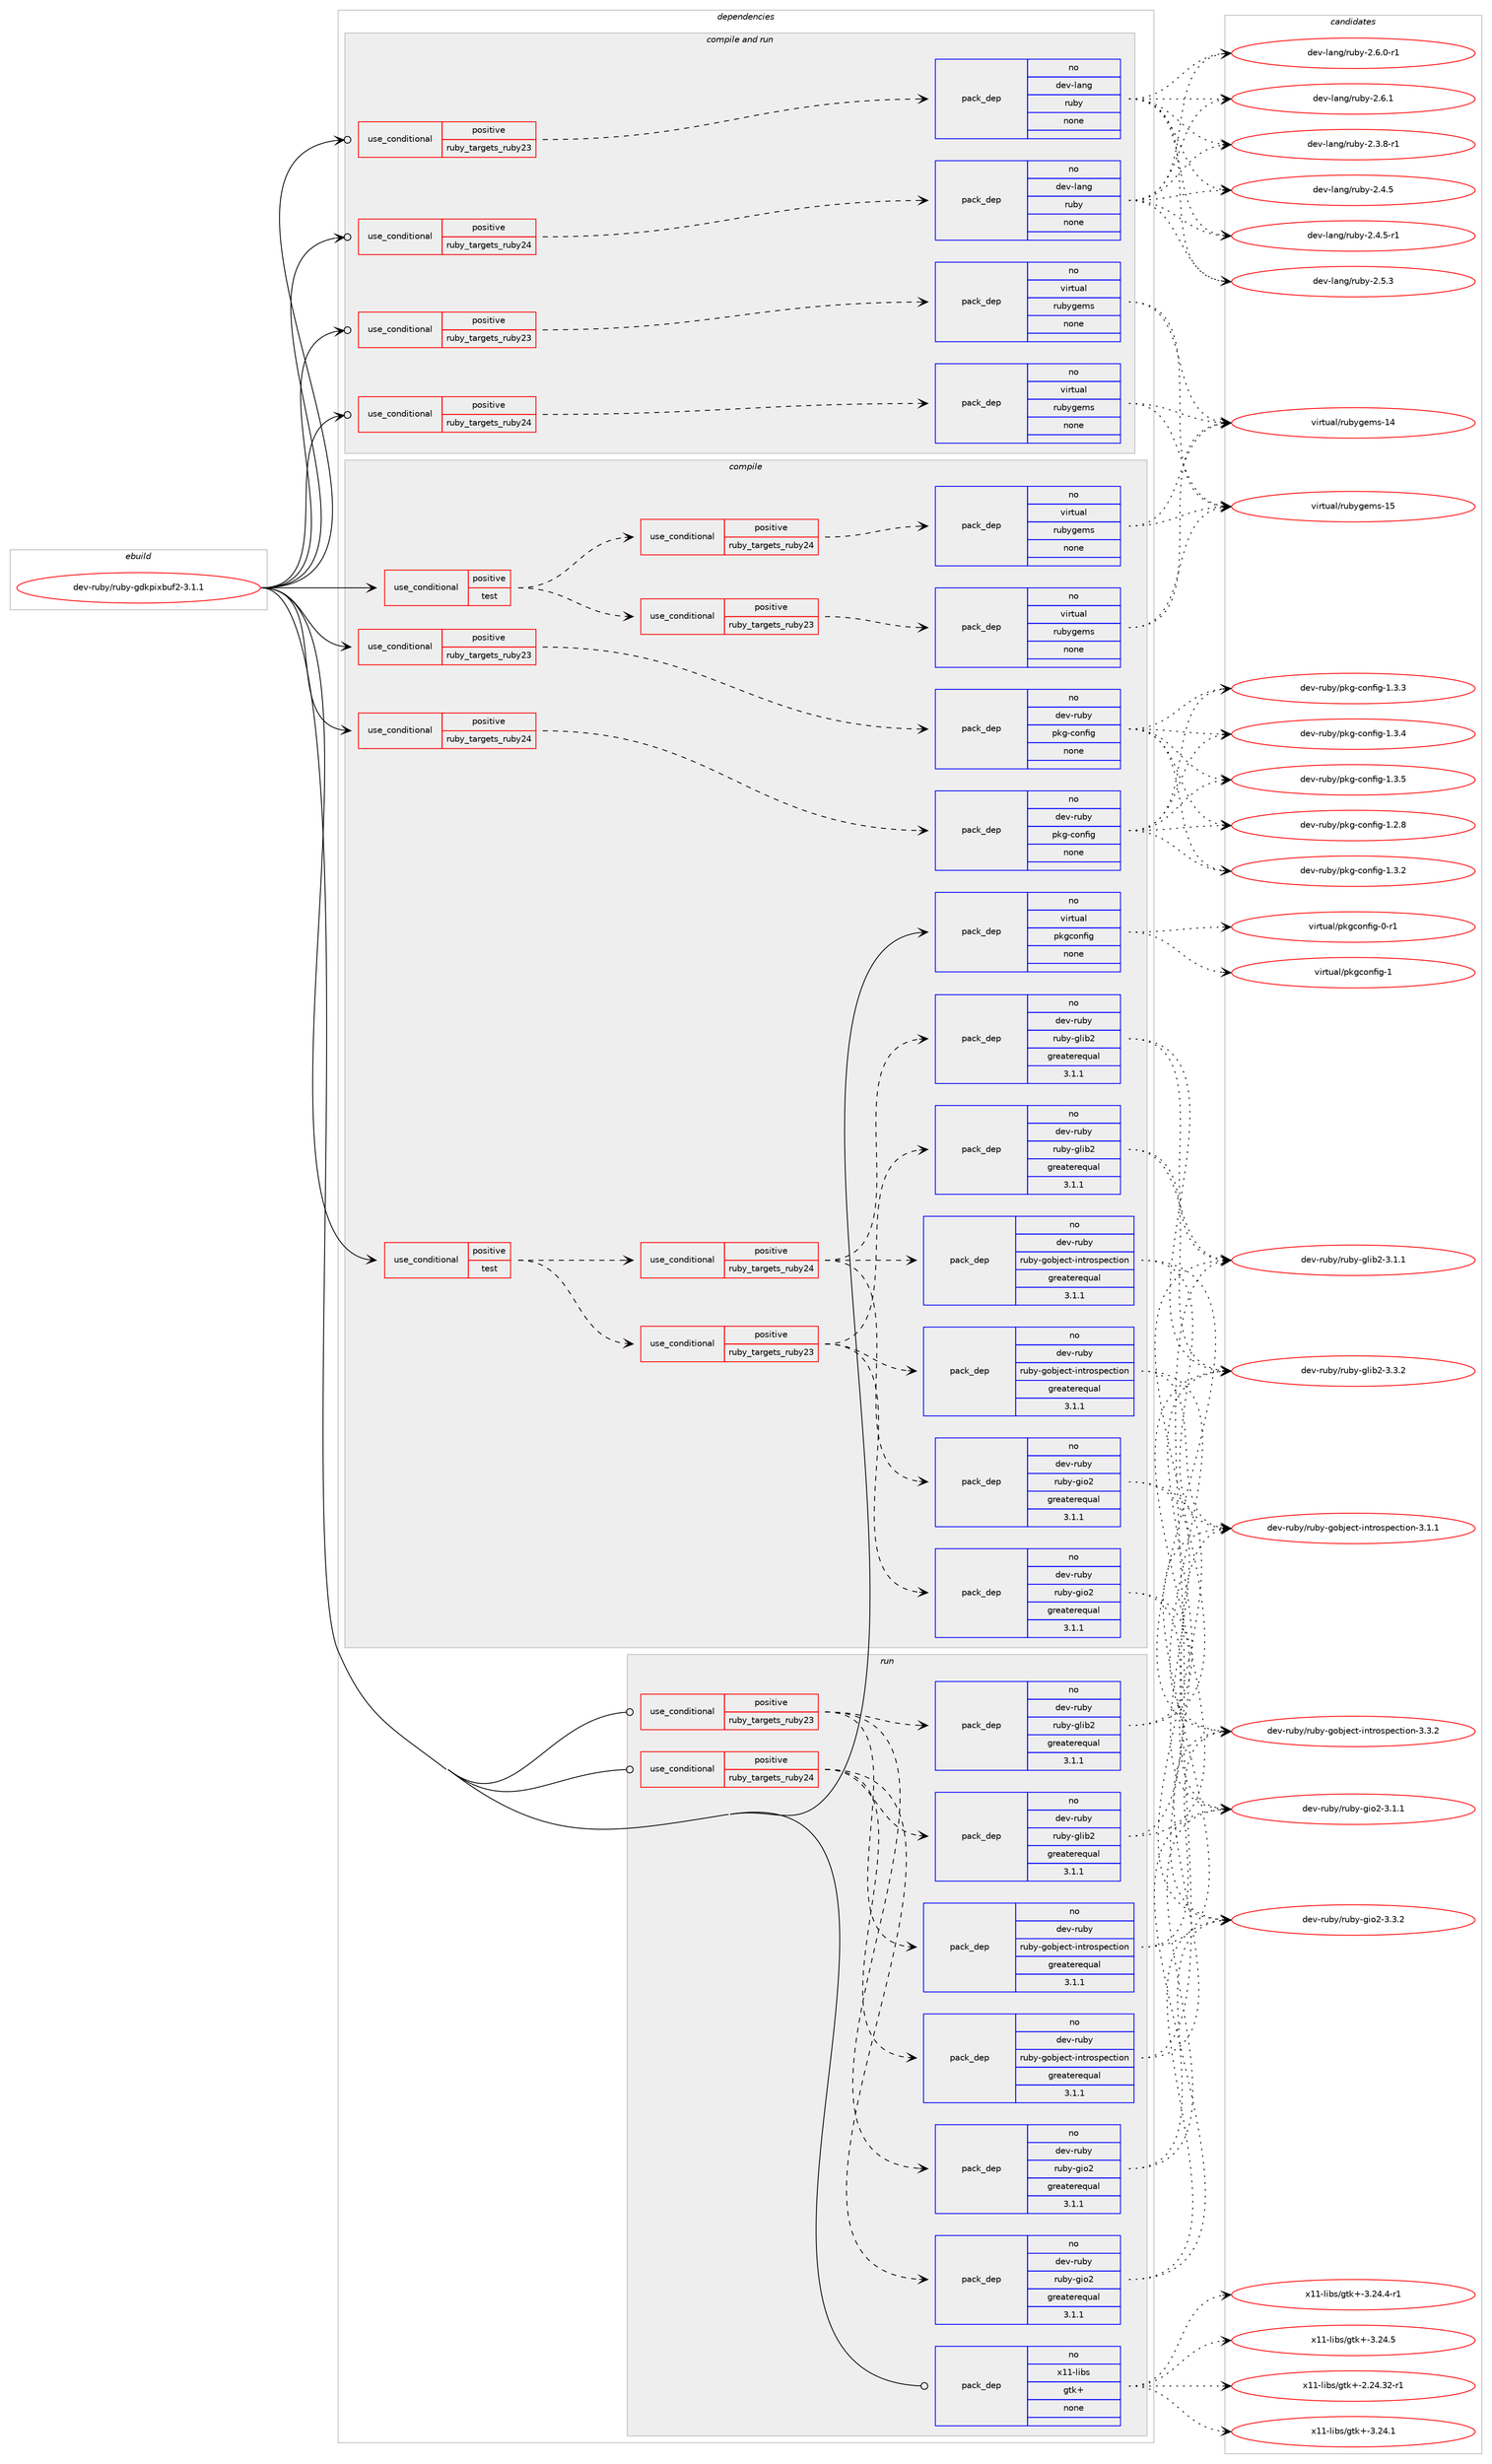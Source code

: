 digraph prolog {

# *************
# Graph options
# *************

newrank=true;
concentrate=true;
compound=true;
graph [rankdir=LR,fontname=Helvetica,fontsize=10,ranksep=1.5];#, ranksep=2.5, nodesep=0.2];
edge  [arrowhead=vee];
node  [fontname=Helvetica,fontsize=10];

# **********
# The ebuild
# **********

subgraph cluster_leftcol {
color=gray;
rank=same;
label=<<i>ebuild</i>>;
id [label="dev-ruby/ruby-gdkpixbuf2-3.1.1", color=red, width=4, href="../dev-ruby/ruby-gdkpixbuf2-3.1.1.svg"];
}

# ****************
# The dependencies
# ****************

subgraph cluster_midcol {
color=gray;
label=<<i>dependencies</i>>;
subgraph cluster_compile {
fillcolor="#eeeeee";
style=filled;
label=<<i>compile</i>>;
subgraph cond415072 {
dependency1522863 [label=<<TABLE BORDER="0" CELLBORDER="1" CELLSPACING="0" CELLPADDING="4"><TR><TD ROWSPAN="3" CELLPADDING="10">use_conditional</TD></TR><TR><TD>positive</TD></TR><TR><TD>ruby_targets_ruby23</TD></TR></TABLE>>, shape=none, color=red];
subgraph pack1084285 {
dependency1522864 [label=<<TABLE BORDER="0" CELLBORDER="1" CELLSPACING="0" CELLPADDING="4" WIDTH="220"><TR><TD ROWSPAN="6" CELLPADDING="30">pack_dep</TD></TR><TR><TD WIDTH="110">no</TD></TR><TR><TD>dev-ruby</TD></TR><TR><TD>pkg-config</TD></TR><TR><TD>none</TD></TR><TR><TD></TD></TR></TABLE>>, shape=none, color=blue];
}
dependency1522863:e -> dependency1522864:w [weight=20,style="dashed",arrowhead="vee"];
}
id:e -> dependency1522863:w [weight=20,style="solid",arrowhead="vee"];
subgraph cond415073 {
dependency1522865 [label=<<TABLE BORDER="0" CELLBORDER="1" CELLSPACING="0" CELLPADDING="4"><TR><TD ROWSPAN="3" CELLPADDING="10">use_conditional</TD></TR><TR><TD>positive</TD></TR><TR><TD>ruby_targets_ruby24</TD></TR></TABLE>>, shape=none, color=red];
subgraph pack1084286 {
dependency1522866 [label=<<TABLE BORDER="0" CELLBORDER="1" CELLSPACING="0" CELLPADDING="4" WIDTH="220"><TR><TD ROWSPAN="6" CELLPADDING="30">pack_dep</TD></TR><TR><TD WIDTH="110">no</TD></TR><TR><TD>dev-ruby</TD></TR><TR><TD>pkg-config</TD></TR><TR><TD>none</TD></TR><TR><TD></TD></TR></TABLE>>, shape=none, color=blue];
}
dependency1522865:e -> dependency1522866:w [weight=20,style="dashed",arrowhead="vee"];
}
id:e -> dependency1522865:w [weight=20,style="solid",arrowhead="vee"];
subgraph cond415074 {
dependency1522867 [label=<<TABLE BORDER="0" CELLBORDER="1" CELLSPACING="0" CELLPADDING="4"><TR><TD ROWSPAN="3" CELLPADDING="10">use_conditional</TD></TR><TR><TD>positive</TD></TR><TR><TD>test</TD></TR></TABLE>>, shape=none, color=red];
subgraph cond415075 {
dependency1522868 [label=<<TABLE BORDER="0" CELLBORDER="1" CELLSPACING="0" CELLPADDING="4"><TR><TD ROWSPAN="3" CELLPADDING="10">use_conditional</TD></TR><TR><TD>positive</TD></TR><TR><TD>ruby_targets_ruby23</TD></TR></TABLE>>, shape=none, color=red];
subgraph pack1084287 {
dependency1522869 [label=<<TABLE BORDER="0" CELLBORDER="1" CELLSPACING="0" CELLPADDING="4" WIDTH="220"><TR><TD ROWSPAN="6" CELLPADDING="30">pack_dep</TD></TR><TR><TD WIDTH="110">no</TD></TR><TR><TD>dev-ruby</TD></TR><TR><TD>ruby-gio2</TD></TR><TR><TD>greaterequal</TD></TR><TR><TD>3.1.1</TD></TR></TABLE>>, shape=none, color=blue];
}
dependency1522868:e -> dependency1522869:w [weight=20,style="dashed",arrowhead="vee"];
subgraph pack1084288 {
dependency1522870 [label=<<TABLE BORDER="0" CELLBORDER="1" CELLSPACING="0" CELLPADDING="4" WIDTH="220"><TR><TD ROWSPAN="6" CELLPADDING="30">pack_dep</TD></TR><TR><TD WIDTH="110">no</TD></TR><TR><TD>dev-ruby</TD></TR><TR><TD>ruby-glib2</TD></TR><TR><TD>greaterequal</TD></TR><TR><TD>3.1.1</TD></TR></TABLE>>, shape=none, color=blue];
}
dependency1522868:e -> dependency1522870:w [weight=20,style="dashed",arrowhead="vee"];
subgraph pack1084289 {
dependency1522871 [label=<<TABLE BORDER="0" CELLBORDER="1" CELLSPACING="0" CELLPADDING="4" WIDTH="220"><TR><TD ROWSPAN="6" CELLPADDING="30">pack_dep</TD></TR><TR><TD WIDTH="110">no</TD></TR><TR><TD>dev-ruby</TD></TR><TR><TD>ruby-gobject-introspection</TD></TR><TR><TD>greaterequal</TD></TR><TR><TD>3.1.1</TD></TR></TABLE>>, shape=none, color=blue];
}
dependency1522868:e -> dependency1522871:w [weight=20,style="dashed",arrowhead="vee"];
}
dependency1522867:e -> dependency1522868:w [weight=20,style="dashed",arrowhead="vee"];
subgraph cond415076 {
dependency1522872 [label=<<TABLE BORDER="0" CELLBORDER="1" CELLSPACING="0" CELLPADDING="4"><TR><TD ROWSPAN="3" CELLPADDING="10">use_conditional</TD></TR><TR><TD>positive</TD></TR><TR><TD>ruby_targets_ruby24</TD></TR></TABLE>>, shape=none, color=red];
subgraph pack1084290 {
dependency1522873 [label=<<TABLE BORDER="0" CELLBORDER="1" CELLSPACING="0" CELLPADDING="4" WIDTH="220"><TR><TD ROWSPAN="6" CELLPADDING="30">pack_dep</TD></TR><TR><TD WIDTH="110">no</TD></TR><TR><TD>dev-ruby</TD></TR><TR><TD>ruby-gio2</TD></TR><TR><TD>greaterequal</TD></TR><TR><TD>3.1.1</TD></TR></TABLE>>, shape=none, color=blue];
}
dependency1522872:e -> dependency1522873:w [weight=20,style="dashed",arrowhead="vee"];
subgraph pack1084291 {
dependency1522874 [label=<<TABLE BORDER="0" CELLBORDER="1" CELLSPACING="0" CELLPADDING="4" WIDTH="220"><TR><TD ROWSPAN="6" CELLPADDING="30">pack_dep</TD></TR><TR><TD WIDTH="110">no</TD></TR><TR><TD>dev-ruby</TD></TR><TR><TD>ruby-glib2</TD></TR><TR><TD>greaterequal</TD></TR><TR><TD>3.1.1</TD></TR></TABLE>>, shape=none, color=blue];
}
dependency1522872:e -> dependency1522874:w [weight=20,style="dashed",arrowhead="vee"];
subgraph pack1084292 {
dependency1522875 [label=<<TABLE BORDER="0" CELLBORDER="1" CELLSPACING="0" CELLPADDING="4" WIDTH="220"><TR><TD ROWSPAN="6" CELLPADDING="30">pack_dep</TD></TR><TR><TD WIDTH="110">no</TD></TR><TR><TD>dev-ruby</TD></TR><TR><TD>ruby-gobject-introspection</TD></TR><TR><TD>greaterequal</TD></TR><TR><TD>3.1.1</TD></TR></TABLE>>, shape=none, color=blue];
}
dependency1522872:e -> dependency1522875:w [weight=20,style="dashed",arrowhead="vee"];
}
dependency1522867:e -> dependency1522872:w [weight=20,style="dashed",arrowhead="vee"];
}
id:e -> dependency1522867:w [weight=20,style="solid",arrowhead="vee"];
subgraph cond415077 {
dependency1522876 [label=<<TABLE BORDER="0" CELLBORDER="1" CELLSPACING="0" CELLPADDING="4"><TR><TD ROWSPAN="3" CELLPADDING="10">use_conditional</TD></TR><TR><TD>positive</TD></TR><TR><TD>test</TD></TR></TABLE>>, shape=none, color=red];
subgraph cond415078 {
dependency1522877 [label=<<TABLE BORDER="0" CELLBORDER="1" CELLSPACING="0" CELLPADDING="4"><TR><TD ROWSPAN="3" CELLPADDING="10">use_conditional</TD></TR><TR><TD>positive</TD></TR><TR><TD>ruby_targets_ruby23</TD></TR></TABLE>>, shape=none, color=red];
subgraph pack1084293 {
dependency1522878 [label=<<TABLE BORDER="0" CELLBORDER="1" CELLSPACING="0" CELLPADDING="4" WIDTH="220"><TR><TD ROWSPAN="6" CELLPADDING="30">pack_dep</TD></TR><TR><TD WIDTH="110">no</TD></TR><TR><TD>virtual</TD></TR><TR><TD>rubygems</TD></TR><TR><TD>none</TD></TR><TR><TD></TD></TR></TABLE>>, shape=none, color=blue];
}
dependency1522877:e -> dependency1522878:w [weight=20,style="dashed",arrowhead="vee"];
}
dependency1522876:e -> dependency1522877:w [weight=20,style="dashed",arrowhead="vee"];
subgraph cond415079 {
dependency1522879 [label=<<TABLE BORDER="0" CELLBORDER="1" CELLSPACING="0" CELLPADDING="4"><TR><TD ROWSPAN="3" CELLPADDING="10">use_conditional</TD></TR><TR><TD>positive</TD></TR><TR><TD>ruby_targets_ruby24</TD></TR></TABLE>>, shape=none, color=red];
subgraph pack1084294 {
dependency1522880 [label=<<TABLE BORDER="0" CELLBORDER="1" CELLSPACING="0" CELLPADDING="4" WIDTH="220"><TR><TD ROWSPAN="6" CELLPADDING="30">pack_dep</TD></TR><TR><TD WIDTH="110">no</TD></TR><TR><TD>virtual</TD></TR><TR><TD>rubygems</TD></TR><TR><TD>none</TD></TR><TR><TD></TD></TR></TABLE>>, shape=none, color=blue];
}
dependency1522879:e -> dependency1522880:w [weight=20,style="dashed",arrowhead="vee"];
}
dependency1522876:e -> dependency1522879:w [weight=20,style="dashed",arrowhead="vee"];
}
id:e -> dependency1522876:w [weight=20,style="solid",arrowhead="vee"];
subgraph pack1084295 {
dependency1522881 [label=<<TABLE BORDER="0" CELLBORDER="1" CELLSPACING="0" CELLPADDING="4" WIDTH="220"><TR><TD ROWSPAN="6" CELLPADDING="30">pack_dep</TD></TR><TR><TD WIDTH="110">no</TD></TR><TR><TD>virtual</TD></TR><TR><TD>pkgconfig</TD></TR><TR><TD>none</TD></TR><TR><TD></TD></TR></TABLE>>, shape=none, color=blue];
}
id:e -> dependency1522881:w [weight=20,style="solid",arrowhead="vee"];
}
subgraph cluster_compileandrun {
fillcolor="#eeeeee";
style=filled;
label=<<i>compile and run</i>>;
subgraph cond415080 {
dependency1522882 [label=<<TABLE BORDER="0" CELLBORDER="1" CELLSPACING="0" CELLPADDING="4"><TR><TD ROWSPAN="3" CELLPADDING="10">use_conditional</TD></TR><TR><TD>positive</TD></TR><TR><TD>ruby_targets_ruby23</TD></TR></TABLE>>, shape=none, color=red];
subgraph pack1084296 {
dependency1522883 [label=<<TABLE BORDER="0" CELLBORDER="1" CELLSPACING="0" CELLPADDING="4" WIDTH="220"><TR><TD ROWSPAN="6" CELLPADDING="30">pack_dep</TD></TR><TR><TD WIDTH="110">no</TD></TR><TR><TD>dev-lang</TD></TR><TR><TD>ruby</TD></TR><TR><TD>none</TD></TR><TR><TD></TD></TR></TABLE>>, shape=none, color=blue];
}
dependency1522882:e -> dependency1522883:w [weight=20,style="dashed",arrowhead="vee"];
}
id:e -> dependency1522882:w [weight=20,style="solid",arrowhead="odotvee"];
subgraph cond415081 {
dependency1522884 [label=<<TABLE BORDER="0" CELLBORDER="1" CELLSPACING="0" CELLPADDING="4"><TR><TD ROWSPAN="3" CELLPADDING="10">use_conditional</TD></TR><TR><TD>positive</TD></TR><TR><TD>ruby_targets_ruby23</TD></TR></TABLE>>, shape=none, color=red];
subgraph pack1084297 {
dependency1522885 [label=<<TABLE BORDER="0" CELLBORDER="1" CELLSPACING="0" CELLPADDING="4" WIDTH="220"><TR><TD ROWSPAN="6" CELLPADDING="30">pack_dep</TD></TR><TR><TD WIDTH="110">no</TD></TR><TR><TD>virtual</TD></TR><TR><TD>rubygems</TD></TR><TR><TD>none</TD></TR><TR><TD></TD></TR></TABLE>>, shape=none, color=blue];
}
dependency1522884:e -> dependency1522885:w [weight=20,style="dashed",arrowhead="vee"];
}
id:e -> dependency1522884:w [weight=20,style="solid",arrowhead="odotvee"];
subgraph cond415082 {
dependency1522886 [label=<<TABLE BORDER="0" CELLBORDER="1" CELLSPACING="0" CELLPADDING="4"><TR><TD ROWSPAN="3" CELLPADDING="10">use_conditional</TD></TR><TR><TD>positive</TD></TR><TR><TD>ruby_targets_ruby24</TD></TR></TABLE>>, shape=none, color=red];
subgraph pack1084298 {
dependency1522887 [label=<<TABLE BORDER="0" CELLBORDER="1" CELLSPACING="0" CELLPADDING="4" WIDTH="220"><TR><TD ROWSPAN="6" CELLPADDING="30">pack_dep</TD></TR><TR><TD WIDTH="110">no</TD></TR><TR><TD>dev-lang</TD></TR><TR><TD>ruby</TD></TR><TR><TD>none</TD></TR><TR><TD></TD></TR></TABLE>>, shape=none, color=blue];
}
dependency1522886:e -> dependency1522887:w [weight=20,style="dashed",arrowhead="vee"];
}
id:e -> dependency1522886:w [weight=20,style="solid",arrowhead="odotvee"];
subgraph cond415083 {
dependency1522888 [label=<<TABLE BORDER="0" CELLBORDER="1" CELLSPACING="0" CELLPADDING="4"><TR><TD ROWSPAN="3" CELLPADDING="10">use_conditional</TD></TR><TR><TD>positive</TD></TR><TR><TD>ruby_targets_ruby24</TD></TR></TABLE>>, shape=none, color=red];
subgraph pack1084299 {
dependency1522889 [label=<<TABLE BORDER="0" CELLBORDER="1" CELLSPACING="0" CELLPADDING="4" WIDTH="220"><TR><TD ROWSPAN="6" CELLPADDING="30">pack_dep</TD></TR><TR><TD WIDTH="110">no</TD></TR><TR><TD>virtual</TD></TR><TR><TD>rubygems</TD></TR><TR><TD>none</TD></TR><TR><TD></TD></TR></TABLE>>, shape=none, color=blue];
}
dependency1522888:e -> dependency1522889:w [weight=20,style="dashed",arrowhead="vee"];
}
id:e -> dependency1522888:w [weight=20,style="solid",arrowhead="odotvee"];
}
subgraph cluster_run {
fillcolor="#eeeeee";
style=filled;
label=<<i>run</i>>;
subgraph cond415084 {
dependency1522890 [label=<<TABLE BORDER="0" CELLBORDER="1" CELLSPACING="0" CELLPADDING="4"><TR><TD ROWSPAN="3" CELLPADDING="10">use_conditional</TD></TR><TR><TD>positive</TD></TR><TR><TD>ruby_targets_ruby23</TD></TR></TABLE>>, shape=none, color=red];
subgraph pack1084300 {
dependency1522891 [label=<<TABLE BORDER="0" CELLBORDER="1" CELLSPACING="0" CELLPADDING="4" WIDTH="220"><TR><TD ROWSPAN="6" CELLPADDING="30">pack_dep</TD></TR><TR><TD WIDTH="110">no</TD></TR><TR><TD>dev-ruby</TD></TR><TR><TD>ruby-gio2</TD></TR><TR><TD>greaterequal</TD></TR><TR><TD>3.1.1</TD></TR></TABLE>>, shape=none, color=blue];
}
dependency1522890:e -> dependency1522891:w [weight=20,style="dashed",arrowhead="vee"];
subgraph pack1084301 {
dependency1522892 [label=<<TABLE BORDER="0" CELLBORDER="1" CELLSPACING="0" CELLPADDING="4" WIDTH="220"><TR><TD ROWSPAN="6" CELLPADDING="30">pack_dep</TD></TR><TR><TD WIDTH="110">no</TD></TR><TR><TD>dev-ruby</TD></TR><TR><TD>ruby-glib2</TD></TR><TR><TD>greaterequal</TD></TR><TR><TD>3.1.1</TD></TR></TABLE>>, shape=none, color=blue];
}
dependency1522890:e -> dependency1522892:w [weight=20,style="dashed",arrowhead="vee"];
subgraph pack1084302 {
dependency1522893 [label=<<TABLE BORDER="0" CELLBORDER="1" CELLSPACING="0" CELLPADDING="4" WIDTH="220"><TR><TD ROWSPAN="6" CELLPADDING="30">pack_dep</TD></TR><TR><TD WIDTH="110">no</TD></TR><TR><TD>dev-ruby</TD></TR><TR><TD>ruby-gobject-introspection</TD></TR><TR><TD>greaterequal</TD></TR><TR><TD>3.1.1</TD></TR></TABLE>>, shape=none, color=blue];
}
dependency1522890:e -> dependency1522893:w [weight=20,style="dashed",arrowhead="vee"];
}
id:e -> dependency1522890:w [weight=20,style="solid",arrowhead="odot"];
subgraph cond415085 {
dependency1522894 [label=<<TABLE BORDER="0" CELLBORDER="1" CELLSPACING="0" CELLPADDING="4"><TR><TD ROWSPAN="3" CELLPADDING="10">use_conditional</TD></TR><TR><TD>positive</TD></TR><TR><TD>ruby_targets_ruby24</TD></TR></TABLE>>, shape=none, color=red];
subgraph pack1084303 {
dependency1522895 [label=<<TABLE BORDER="0" CELLBORDER="1" CELLSPACING="0" CELLPADDING="4" WIDTH="220"><TR><TD ROWSPAN="6" CELLPADDING="30">pack_dep</TD></TR><TR><TD WIDTH="110">no</TD></TR><TR><TD>dev-ruby</TD></TR><TR><TD>ruby-gio2</TD></TR><TR><TD>greaterequal</TD></TR><TR><TD>3.1.1</TD></TR></TABLE>>, shape=none, color=blue];
}
dependency1522894:e -> dependency1522895:w [weight=20,style="dashed",arrowhead="vee"];
subgraph pack1084304 {
dependency1522896 [label=<<TABLE BORDER="0" CELLBORDER="1" CELLSPACING="0" CELLPADDING="4" WIDTH="220"><TR><TD ROWSPAN="6" CELLPADDING="30">pack_dep</TD></TR><TR><TD WIDTH="110">no</TD></TR><TR><TD>dev-ruby</TD></TR><TR><TD>ruby-glib2</TD></TR><TR><TD>greaterequal</TD></TR><TR><TD>3.1.1</TD></TR></TABLE>>, shape=none, color=blue];
}
dependency1522894:e -> dependency1522896:w [weight=20,style="dashed",arrowhead="vee"];
subgraph pack1084305 {
dependency1522897 [label=<<TABLE BORDER="0" CELLBORDER="1" CELLSPACING="0" CELLPADDING="4" WIDTH="220"><TR><TD ROWSPAN="6" CELLPADDING="30">pack_dep</TD></TR><TR><TD WIDTH="110">no</TD></TR><TR><TD>dev-ruby</TD></TR><TR><TD>ruby-gobject-introspection</TD></TR><TR><TD>greaterequal</TD></TR><TR><TD>3.1.1</TD></TR></TABLE>>, shape=none, color=blue];
}
dependency1522894:e -> dependency1522897:w [weight=20,style="dashed",arrowhead="vee"];
}
id:e -> dependency1522894:w [weight=20,style="solid",arrowhead="odot"];
subgraph pack1084306 {
dependency1522898 [label=<<TABLE BORDER="0" CELLBORDER="1" CELLSPACING="0" CELLPADDING="4" WIDTH="220"><TR><TD ROWSPAN="6" CELLPADDING="30">pack_dep</TD></TR><TR><TD WIDTH="110">no</TD></TR><TR><TD>x11-libs</TD></TR><TR><TD>gtk+</TD></TR><TR><TD>none</TD></TR><TR><TD></TD></TR></TABLE>>, shape=none, color=blue];
}
id:e -> dependency1522898:w [weight=20,style="solid",arrowhead="odot"];
}
}

# **************
# The candidates
# **************

subgraph cluster_choices {
rank=same;
color=gray;
label=<<i>candidates</i>>;

subgraph choice1084285 {
color=black;
nodesep=1;
choice1001011184511411798121471121071034599111110102105103454946504656 [label="dev-ruby/pkg-config-1.2.8", color=red, width=4,href="../dev-ruby/pkg-config-1.2.8.svg"];
choice1001011184511411798121471121071034599111110102105103454946514650 [label="dev-ruby/pkg-config-1.3.2", color=red, width=4,href="../dev-ruby/pkg-config-1.3.2.svg"];
choice1001011184511411798121471121071034599111110102105103454946514651 [label="dev-ruby/pkg-config-1.3.3", color=red, width=4,href="../dev-ruby/pkg-config-1.3.3.svg"];
choice1001011184511411798121471121071034599111110102105103454946514652 [label="dev-ruby/pkg-config-1.3.4", color=red, width=4,href="../dev-ruby/pkg-config-1.3.4.svg"];
choice1001011184511411798121471121071034599111110102105103454946514653 [label="dev-ruby/pkg-config-1.3.5", color=red, width=4,href="../dev-ruby/pkg-config-1.3.5.svg"];
dependency1522864:e -> choice1001011184511411798121471121071034599111110102105103454946504656:w [style=dotted,weight="100"];
dependency1522864:e -> choice1001011184511411798121471121071034599111110102105103454946514650:w [style=dotted,weight="100"];
dependency1522864:e -> choice1001011184511411798121471121071034599111110102105103454946514651:w [style=dotted,weight="100"];
dependency1522864:e -> choice1001011184511411798121471121071034599111110102105103454946514652:w [style=dotted,weight="100"];
dependency1522864:e -> choice1001011184511411798121471121071034599111110102105103454946514653:w [style=dotted,weight="100"];
}
subgraph choice1084286 {
color=black;
nodesep=1;
choice1001011184511411798121471121071034599111110102105103454946504656 [label="dev-ruby/pkg-config-1.2.8", color=red, width=4,href="../dev-ruby/pkg-config-1.2.8.svg"];
choice1001011184511411798121471121071034599111110102105103454946514650 [label="dev-ruby/pkg-config-1.3.2", color=red, width=4,href="../dev-ruby/pkg-config-1.3.2.svg"];
choice1001011184511411798121471121071034599111110102105103454946514651 [label="dev-ruby/pkg-config-1.3.3", color=red, width=4,href="../dev-ruby/pkg-config-1.3.3.svg"];
choice1001011184511411798121471121071034599111110102105103454946514652 [label="dev-ruby/pkg-config-1.3.4", color=red, width=4,href="../dev-ruby/pkg-config-1.3.4.svg"];
choice1001011184511411798121471121071034599111110102105103454946514653 [label="dev-ruby/pkg-config-1.3.5", color=red, width=4,href="../dev-ruby/pkg-config-1.3.5.svg"];
dependency1522866:e -> choice1001011184511411798121471121071034599111110102105103454946504656:w [style=dotted,weight="100"];
dependency1522866:e -> choice1001011184511411798121471121071034599111110102105103454946514650:w [style=dotted,weight="100"];
dependency1522866:e -> choice1001011184511411798121471121071034599111110102105103454946514651:w [style=dotted,weight="100"];
dependency1522866:e -> choice1001011184511411798121471121071034599111110102105103454946514652:w [style=dotted,weight="100"];
dependency1522866:e -> choice1001011184511411798121471121071034599111110102105103454946514653:w [style=dotted,weight="100"];
}
subgraph choice1084287 {
color=black;
nodesep=1;
choice100101118451141179812147114117981214510310511150455146494649 [label="dev-ruby/ruby-gio2-3.1.1", color=red, width=4,href="../dev-ruby/ruby-gio2-3.1.1.svg"];
choice100101118451141179812147114117981214510310511150455146514650 [label="dev-ruby/ruby-gio2-3.3.2", color=red, width=4,href="../dev-ruby/ruby-gio2-3.3.2.svg"];
dependency1522869:e -> choice100101118451141179812147114117981214510310511150455146494649:w [style=dotted,weight="100"];
dependency1522869:e -> choice100101118451141179812147114117981214510310511150455146514650:w [style=dotted,weight="100"];
}
subgraph choice1084288 {
color=black;
nodesep=1;
choice10010111845114117981214711411798121451031081059850455146494649 [label="dev-ruby/ruby-glib2-3.1.1", color=red, width=4,href="../dev-ruby/ruby-glib2-3.1.1.svg"];
choice10010111845114117981214711411798121451031081059850455146514650 [label="dev-ruby/ruby-glib2-3.3.2", color=red, width=4,href="../dev-ruby/ruby-glib2-3.3.2.svg"];
dependency1522870:e -> choice10010111845114117981214711411798121451031081059850455146494649:w [style=dotted,weight="100"];
dependency1522870:e -> choice10010111845114117981214711411798121451031081059850455146514650:w [style=dotted,weight="100"];
}
subgraph choice1084289 {
color=black;
nodesep=1;
choice100101118451141179812147114117981214510311198106101991164510511011611411111511210199116105111110455146494649 [label="dev-ruby/ruby-gobject-introspection-3.1.1", color=red, width=4,href="../dev-ruby/ruby-gobject-introspection-3.1.1.svg"];
choice100101118451141179812147114117981214510311198106101991164510511011611411111511210199116105111110455146514650 [label="dev-ruby/ruby-gobject-introspection-3.3.2", color=red, width=4,href="../dev-ruby/ruby-gobject-introspection-3.3.2.svg"];
dependency1522871:e -> choice100101118451141179812147114117981214510311198106101991164510511011611411111511210199116105111110455146494649:w [style=dotted,weight="100"];
dependency1522871:e -> choice100101118451141179812147114117981214510311198106101991164510511011611411111511210199116105111110455146514650:w [style=dotted,weight="100"];
}
subgraph choice1084290 {
color=black;
nodesep=1;
choice100101118451141179812147114117981214510310511150455146494649 [label="dev-ruby/ruby-gio2-3.1.1", color=red, width=4,href="../dev-ruby/ruby-gio2-3.1.1.svg"];
choice100101118451141179812147114117981214510310511150455146514650 [label="dev-ruby/ruby-gio2-3.3.2", color=red, width=4,href="../dev-ruby/ruby-gio2-3.3.2.svg"];
dependency1522873:e -> choice100101118451141179812147114117981214510310511150455146494649:w [style=dotted,weight="100"];
dependency1522873:e -> choice100101118451141179812147114117981214510310511150455146514650:w [style=dotted,weight="100"];
}
subgraph choice1084291 {
color=black;
nodesep=1;
choice10010111845114117981214711411798121451031081059850455146494649 [label="dev-ruby/ruby-glib2-3.1.1", color=red, width=4,href="../dev-ruby/ruby-glib2-3.1.1.svg"];
choice10010111845114117981214711411798121451031081059850455146514650 [label="dev-ruby/ruby-glib2-3.3.2", color=red, width=4,href="../dev-ruby/ruby-glib2-3.3.2.svg"];
dependency1522874:e -> choice10010111845114117981214711411798121451031081059850455146494649:w [style=dotted,weight="100"];
dependency1522874:e -> choice10010111845114117981214711411798121451031081059850455146514650:w [style=dotted,weight="100"];
}
subgraph choice1084292 {
color=black;
nodesep=1;
choice100101118451141179812147114117981214510311198106101991164510511011611411111511210199116105111110455146494649 [label="dev-ruby/ruby-gobject-introspection-3.1.1", color=red, width=4,href="../dev-ruby/ruby-gobject-introspection-3.1.1.svg"];
choice100101118451141179812147114117981214510311198106101991164510511011611411111511210199116105111110455146514650 [label="dev-ruby/ruby-gobject-introspection-3.3.2", color=red, width=4,href="../dev-ruby/ruby-gobject-introspection-3.3.2.svg"];
dependency1522875:e -> choice100101118451141179812147114117981214510311198106101991164510511011611411111511210199116105111110455146494649:w [style=dotted,weight="100"];
dependency1522875:e -> choice100101118451141179812147114117981214510311198106101991164510511011611411111511210199116105111110455146514650:w [style=dotted,weight="100"];
}
subgraph choice1084293 {
color=black;
nodesep=1;
choice118105114116117971084711411798121103101109115454952 [label="virtual/rubygems-14", color=red, width=4,href="../virtual/rubygems-14.svg"];
choice118105114116117971084711411798121103101109115454953 [label="virtual/rubygems-15", color=red, width=4,href="../virtual/rubygems-15.svg"];
dependency1522878:e -> choice118105114116117971084711411798121103101109115454952:w [style=dotted,weight="100"];
dependency1522878:e -> choice118105114116117971084711411798121103101109115454953:w [style=dotted,weight="100"];
}
subgraph choice1084294 {
color=black;
nodesep=1;
choice118105114116117971084711411798121103101109115454952 [label="virtual/rubygems-14", color=red, width=4,href="../virtual/rubygems-14.svg"];
choice118105114116117971084711411798121103101109115454953 [label="virtual/rubygems-15", color=red, width=4,href="../virtual/rubygems-15.svg"];
dependency1522880:e -> choice118105114116117971084711411798121103101109115454952:w [style=dotted,weight="100"];
dependency1522880:e -> choice118105114116117971084711411798121103101109115454953:w [style=dotted,weight="100"];
}
subgraph choice1084295 {
color=black;
nodesep=1;
choice11810511411611797108471121071039911111010210510345484511449 [label="virtual/pkgconfig-0-r1", color=red, width=4,href="../virtual/pkgconfig-0-r1.svg"];
choice1181051141161179710847112107103991111101021051034549 [label="virtual/pkgconfig-1", color=red, width=4,href="../virtual/pkgconfig-1.svg"];
dependency1522881:e -> choice11810511411611797108471121071039911111010210510345484511449:w [style=dotted,weight="100"];
dependency1522881:e -> choice1181051141161179710847112107103991111101021051034549:w [style=dotted,weight="100"];
}
subgraph choice1084296 {
color=black;
nodesep=1;
choice100101118451089711010347114117981214550465146564511449 [label="dev-lang/ruby-2.3.8-r1", color=red, width=4,href="../dev-lang/ruby-2.3.8-r1.svg"];
choice10010111845108971101034711411798121455046524653 [label="dev-lang/ruby-2.4.5", color=red, width=4,href="../dev-lang/ruby-2.4.5.svg"];
choice100101118451089711010347114117981214550465246534511449 [label="dev-lang/ruby-2.4.5-r1", color=red, width=4,href="../dev-lang/ruby-2.4.5-r1.svg"];
choice10010111845108971101034711411798121455046534651 [label="dev-lang/ruby-2.5.3", color=red, width=4,href="../dev-lang/ruby-2.5.3.svg"];
choice100101118451089711010347114117981214550465446484511449 [label="dev-lang/ruby-2.6.0-r1", color=red, width=4,href="../dev-lang/ruby-2.6.0-r1.svg"];
choice10010111845108971101034711411798121455046544649 [label="dev-lang/ruby-2.6.1", color=red, width=4,href="../dev-lang/ruby-2.6.1.svg"];
dependency1522883:e -> choice100101118451089711010347114117981214550465146564511449:w [style=dotted,weight="100"];
dependency1522883:e -> choice10010111845108971101034711411798121455046524653:w [style=dotted,weight="100"];
dependency1522883:e -> choice100101118451089711010347114117981214550465246534511449:w [style=dotted,weight="100"];
dependency1522883:e -> choice10010111845108971101034711411798121455046534651:w [style=dotted,weight="100"];
dependency1522883:e -> choice100101118451089711010347114117981214550465446484511449:w [style=dotted,weight="100"];
dependency1522883:e -> choice10010111845108971101034711411798121455046544649:w [style=dotted,weight="100"];
}
subgraph choice1084297 {
color=black;
nodesep=1;
choice118105114116117971084711411798121103101109115454952 [label="virtual/rubygems-14", color=red, width=4,href="../virtual/rubygems-14.svg"];
choice118105114116117971084711411798121103101109115454953 [label="virtual/rubygems-15", color=red, width=4,href="../virtual/rubygems-15.svg"];
dependency1522885:e -> choice118105114116117971084711411798121103101109115454952:w [style=dotted,weight="100"];
dependency1522885:e -> choice118105114116117971084711411798121103101109115454953:w [style=dotted,weight="100"];
}
subgraph choice1084298 {
color=black;
nodesep=1;
choice100101118451089711010347114117981214550465146564511449 [label="dev-lang/ruby-2.3.8-r1", color=red, width=4,href="../dev-lang/ruby-2.3.8-r1.svg"];
choice10010111845108971101034711411798121455046524653 [label="dev-lang/ruby-2.4.5", color=red, width=4,href="../dev-lang/ruby-2.4.5.svg"];
choice100101118451089711010347114117981214550465246534511449 [label="dev-lang/ruby-2.4.5-r1", color=red, width=4,href="../dev-lang/ruby-2.4.5-r1.svg"];
choice10010111845108971101034711411798121455046534651 [label="dev-lang/ruby-2.5.3", color=red, width=4,href="../dev-lang/ruby-2.5.3.svg"];
choice100101118451089711010347114117981214550465446484511449 [label="dev-lang/ruby-2.6.0-r1", color=red, width=4,href="../dev-lang/ruby-2.6.0-r1.svg"];
choice10010111845108971101034711411798121455046544649 [label="dev-lang/ruby-2.6.1", color=red, width=4,href="../dev-lang/ruby-2.6.1.svg"];
dependency1522887:e -> choice100101118451089711010347114117981214550465146564511449:w [style=dotted,weight="100"];
dependency1522887:e -> choice10010111845108971101034711411798121455046524653:w [style=dotted,weight="100"];
dependency1522887:e -> choice100101118451089711010347114117981214550465246534511449:w [style=dotted,weight="100"];
dependency1522887:e -> choice10010111845108971101034711411798121455046534651:w [style=dotted,weight="100"];
dependency1522887:e -> choice100101118451089711010347114117981214550465446484511449:w [style=dotted,weight="100"];
dependency1522887:e -> choice10010111845108971101034711411798121455046544649:w [style=dotted,weight="100"];
}
subgraph choice1084299 {
color=black;
nodesep=1;
choice118105114116117971084711411798121103101109115454952 [label="virtual/rubygems-14", color=red, width=4,href="../virtual/rubygems-14.svg"];
choice118105114116117971084711411798121103101109115454953 [label="virtual/rubygems-15", color=red, width=4,href="../virtual/rubygems-15.svg"];
dependency1522889:e -> choice118105114116117971084711411798121103101109115454952:w [style=dotted,weight="100"];
dependency1522889:e -> choice118105114116117971084711411798121103101109115454953:w [style=dotted,weight="100"];
}
subgraph choice1084300 {
color=black;
nodesep=1;
choice100101118451141179812147114117981214510310511150455146494649 [label="dev-ruby/ruby-gio2-3.1.1", color=red, width=4,href="../dev-ruby/ruby-gio2-3.1.1.svg"];
choice100101118451141179812147114117981214510310511150455146514650 [label="dev-ruby/ruby-gio2-3.3.2", color=red, width=4,href="../dev-ruby/ruby-gio2-3.3.2.svg"];
dependency1522891:e -> choice100101118451141179812147114117981214510310511150455146494649:w [style=dotted,weight="100"];
dependency1522891:e -> choice100101118451141179812147114117981214510310511150455146514650:w [style=dotted,weight="100"];
}
subgraph choice1084301 {
color=black;
nodesep=1;
choice10010111845114117981214711411798121451031081059850455146494649 [label="dev-ruby/ruby-glib2-3.1.1", color=red, width=4,href="../dev-ruby/ruby-glib2-3.1.1.svg"];
choice10010111845114117981214711411798121451031081059850455146514650 [label="dev-ruby/ruby-glib2-3.3.2", color=red, width=4,href="../dev-ruby/ruby-glib2-3.3.2.svg"];
dependency1522892:e -> choice10010111845114117981214711411798121451031081059850455146494649:w [style=dotted,weight="100"];
dependency1522892:e -> choice10010111845114117981214711411798121451031081059850455146514650:w [style=dotted,weight="100"];
}
subgraph choice1084302 {
color=black;
nodesep=1;
choice100101118451141179812147114117981214510311198106101991164510511011611411111511210199116105111110455146494649 [label="dev-ruby/ruby-gobject-introspection-3.1.1", color=red, width=4,href="../dev-ruby/ruby-gobject-introspection-3.1.1.svg"];
choice100101118451141179812147114117981214510311198106101991164510511011611411111511210199116105111110455146514650 [label="dev-ruby/ruby-gobject-introspection-3.3.2", color=red, width=4,href="../dev-ruby/ruby-gobject-introspection-3.3.2.svg"];
dependency1522893:e -> choice100101118451141179812147114117981214510311198106101991164510511011611411111511210199116105111110455146494649:w [style=dotted,weight="100"];
dependency1522893:e -> choice100101118451141179812147114117981214510311198106101991164510511011611411111511210199116105111110455146514650:w [style=dotted,weight="100"];
}
subgraph choice1084303 {
color=black;
nodesep=1;
choice100101118451141179812147114117981214510310511150455146494649 [label="dev-ruby/ruby-gio2-3.1.1", color=red, width=4,href="../dev-ruby/ruby-gio2-3.1.1.svg"];
choice100101118451141179812147114117981214510310511150455146514650 [label="dev-ruby/ruby-gio2-3.3.2", color=red, width=4,href="../dev-ruby/ruby-gio2-3.3.2.svg"];
dependency1522895:e -> choice100101118451141179812147114117981214510310511150455146494649:w [style=dotted,weight="100"];
dependency1522895:e -> choice100101118451141179812147114117981214510310511150455146514650:w [style=dotted,weight="100"];
}
subgraph choice1084304 {
color=black;
nodesep=1;
choice10010111845114117981214711411798121451031081059850455146494649 [label="dev-ruby/ruby-glib2-3.1.1", color=red, width=4,href="../dev-ruby/ruby-glib2-3.1.1.svg"];
choice10010111845114117981214711411798121451031081059850455146514650 [label="dev-ruby/ruby-glib2-3.3.2", color=red, width=4,href="../dev-ruby/ruby-glib2-3.3.2.svg"];
dependency1522896:e -> choice10010111845114117981214711411798121451031081059850455146494649:w [style=dotted,weight="100"];
dependency1522896:e -> choice10010111845114117981214711411798121451031081059850455146514650:w [style=dotted,weight="100"];
}
subgraph choice1084305 {
color=black;
nodesep=1;
choice100101118451141179812147114117981214510311198106101991164510511011611411111511210199116105111110455146494649 [label="dev-ruby/ruby-gobject-introspection-3.1.1", color=red, width=4,href="../dev-ruby/ruby-gobject-introspection-3.1.1.svg"];
choice100101118451141179812147114117981214510311198106101991164510511011611411111511210199116105111110455146514650 [label="dev-ruby/ruby-gobject-introspection-3.3.2", color=red, width=4,href="../dev-ruby/ruby-gobject-introspection-3.3.2.svg"];
dependency1522897:e -> choice100101118451141179812147114117981214510311198106101991164510511011611411111511210199116105111110455146494649:w [style=dotted,weight="100"];
dependency1522897:e -> choice100101118451141179812147114117981214510311198106101991164510511011611411111511210199116105111110455146514650:w [style=dotted,weight="100"];
}
subgraph choice1084306 {
color=black;
nodesep=1;
choice12049494510810598115471031161074345504650524651504511449 [label="x11-libs/gtk+-2.24.32-r1", color=red, width=4,href="../x11-libs/gtk+-2.24.32-r1.svg"];
choice12049494510810598115471031161074345514650524649 [label="x11-libs/gtk+-3.24.1", color=red, width=4,href="../x11-libs/gtk+-3.24.1.svg"];
choice120494945108105981154710311610743455146505246524511449 [label="x11-libs/gtk+-3.24.4-r1", color=red, width=4,href="../x11-libs/gtk+-3.24.4-r1.svg"];
choice12049494510810598115471031161074345514650524653 [label="x11-libs/gtk+-3.24.5", color=red, width=4,href="../x11-libs/gtk+-3.24.5.svg"];
dependency1522898:e -> choice12049494510810598115471031161074345504650524651504511449:w [style=dotted,weight="100"];
dependency1522898:e -> choice12049494510810598115471031161074345514650524649:w [style=dotted,weight="100"];
dependency1522898:e -> choice120494945108105981154710311610743455146505246524511449:w [style=dotted,weight="100"];
dependency1522898:e -> choice12049494510810598115471031161074345514650524653:w [style=dotted,weight="100"];
}
}

}
